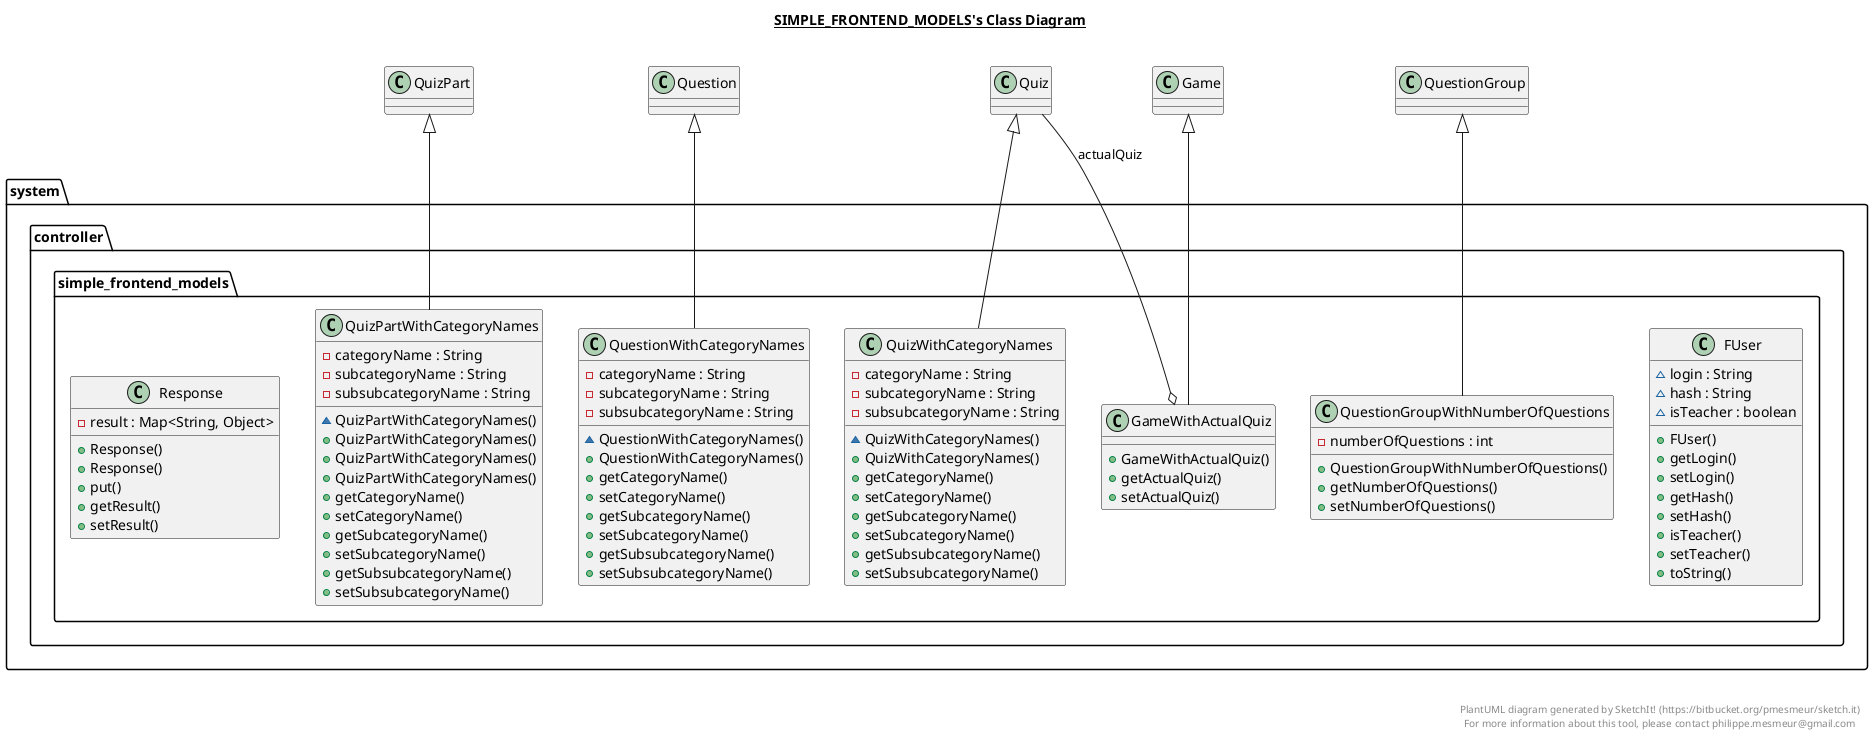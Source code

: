 @startuml

title __SIMPLE_FRONTEND_MODELS's Class Diagram__\n

  package system.controller {
    package system.controller.simple_frontend_models {
      class FUser {
          ~ login : String
          ~ hash : String
          ~ isTeacher : boolean
          + FUser()
          + getLogin()
          + setLogin()
          + getHash()
          + setHash()
          + isTeacher()
          + setTeacher()
          + toString()
      }
    }
  }
  

  package system.controller {
    package system.controller.simple_frontend_models {
      class GameWithActualQuiz {
          + GameWithActualQuiz()
          + getActualQuiz()
          + setActualQuiz()
      }
    }
  }
  

  package system.controller {
    package system.controller.simple_frontend_models {
      class QuestionGroupWithNumberOfQuestions {
          - numberOfQuestions : int
          + QuestionGroupWithNumberOfQuestions()
          + getNumberOfQuestions()
          + setNumberOfQuestions()
      }
    }
  }
  

  package system.controller {
    package system.controller.simple_frontend_models {
      class QuestionWithCategoryNames {
          - categoryName : String
          - subcategoryName : String
          - subsubcategoryName : String
          ~ QuestionWithCategoryNames()
          + QuestionWithCategoryNames()
          + getCategoryName()
          + setCategoryName()
          + getSubcategoryName()
          + setSubcategoryName()
          + getSubsubcategoryName()
          + setSubsubcategoryName()
      }
    }
  }
  

  package system.controller {
    package system.controller.simple_frontend_models {
      class QuizPartWithCategoryNames {
          - categoryName : String
          - subcategoryName : String
          - subsubcategoryName : String
          ~ QuizPartWithCategoryNames()
          + QuizPartWithCategoryNames()
          + QuizPartWithCategoryNames()
          + QuizPartWithCategoryNames()
          + getCategoryName()
          + setCategoryName()
          + getSubcategoryName()
          + setSubcategoryName()
          + getSubsubcategoryName()
          + setSubsubcategoryName()
      }
    }
  }
  

  package system.controller {
    package system.controller.simple_frontend_models {
      class QuizWithCategoryNames {
          - categoryName : String
          - subcategoryName : String
          - subsubcategoryName : String
          ~ QuizWithCategoryNames()
          + QuizWithCategoryNames()
          + getCategoryName()
          + setCategoryName()
          + getSubcategoryName()
          + setSubcategoryName()
          + getSubsubcategoryName()
          + setSubsubcategoryName()
      }
    }
  }
  

  package system.controller {
    package system.controller.simple_frontend_models {
      class Response {
          - result : Map<String, Object>
          + Response()
          + Response()
          + put()
          + getResult()
          + setResult()
      }
    }
  }
  

  GameWithActualQuiz -up-|> Game
  GameWithActualQuiz o-- Quiz : actualQuiz
  QuestionGroupWithNumberOfQuestions -up-|> QuestionGroup
  QuestionWithCategoryNames -up-|> Question
  QuizPartWithCategoryNames -up-|> QuizPart
  QuizWithCategoryNames -up-|> Quiz


right footer


PlantUML diagram generated by SketchIt! (https://bitbucket.org/pmesmeur/sketch.it)
For more information about this tool, please contact philippe.mesmeur@gmail.com
endfooter

@enduml
